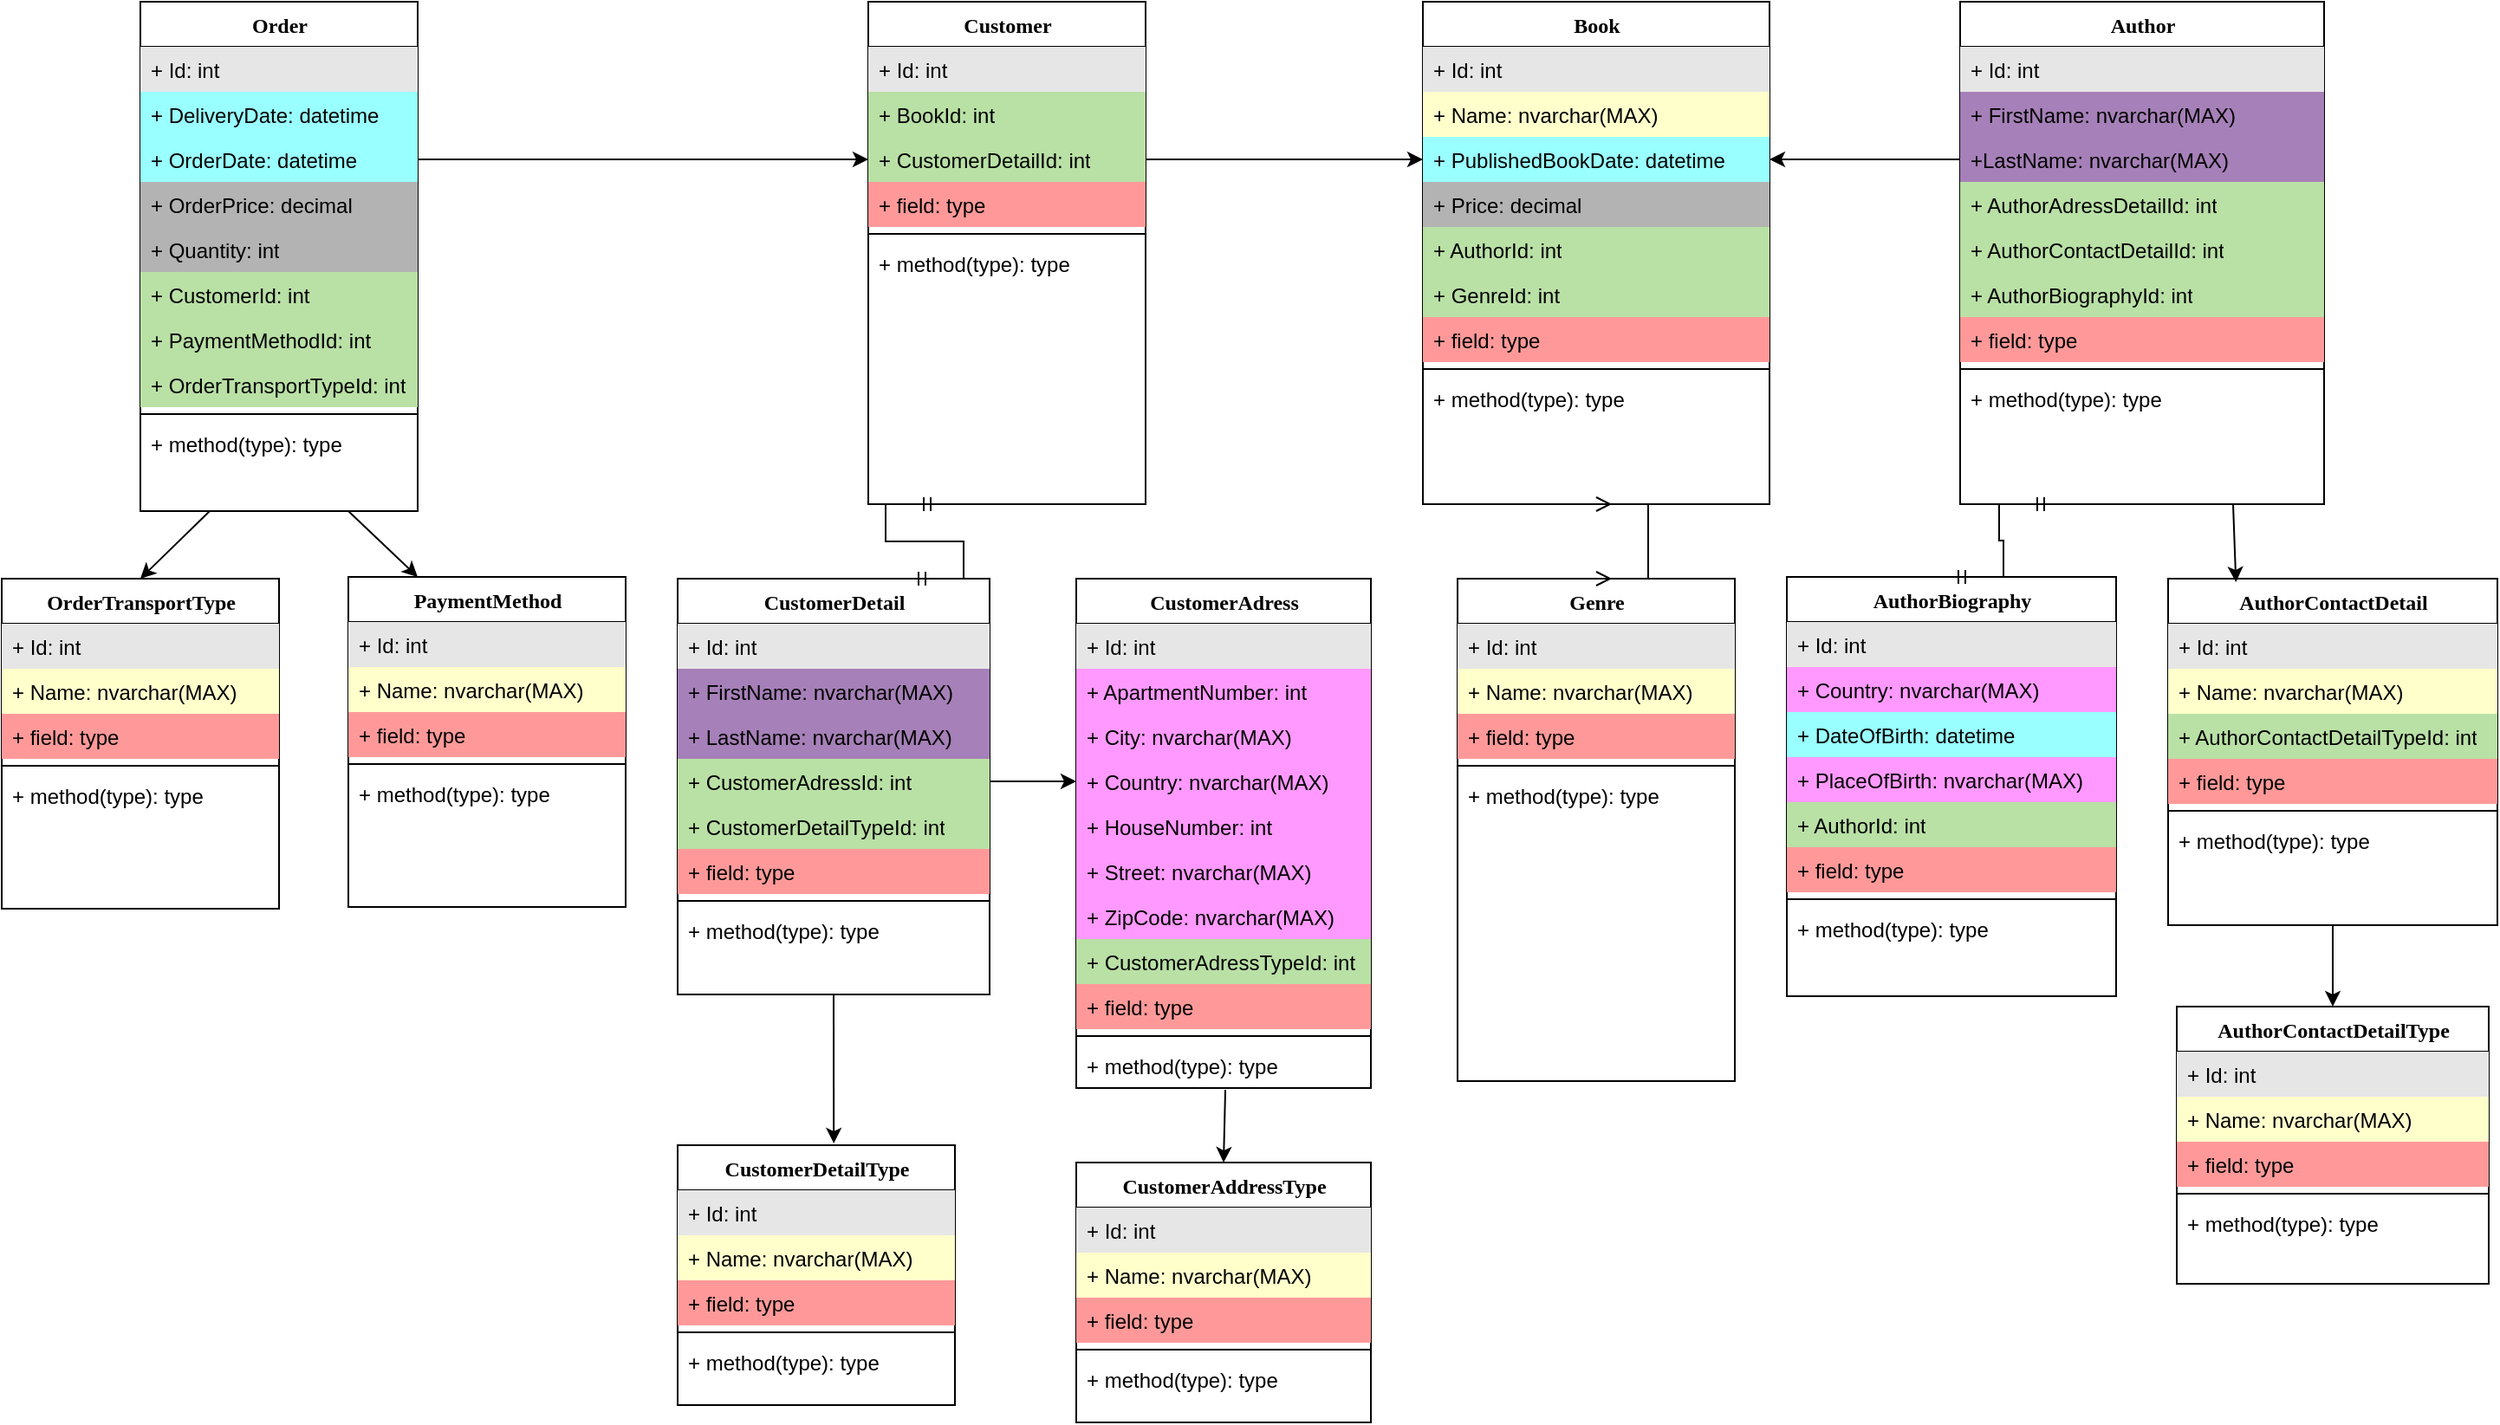 <mxfile version="20.2.3" type="device"><diagram name="Page-1" id="9f46799a-70d6-7492-0946-bef42562c5a5"><mxGraphModel dx="2512" dy="882" grid="1" gridSize="10" guides="1" tooltips="1" connect="1" arrows="1" fold="1" page="1" pageScale="1" pageWidth="850" pageHeight="1400" background="none" math="0" shadow="0"><root><mxCell id="0"/><mxCell id="1" parent="0"/><mxCell id="78961159f06e98e8-17" value="Book" style="swimlane;html=1;fontStyle=1;align=center;verticalAlign=top;childLayout=stackLayout;horizontal=1;startSize=26;horizontalStack=0;resizeParent=1;resizeLast=0;collapsible=1;marginBottom=0;swimlaneFillColor=#ffffff;rounded=0;shadow=0;comic=0;labelBackgroundColor=none;strokeWidth=1;fillColor=none;fontFamily=Verdana;fontSize=12" parent="1" vertex="1"><mxGeometry x="280" width="200" height="290" as="geometry"/></mxCell><mxCell id="bBKAfZx2lUL6kzj6zF8t-5" value="+ Id: int" style="text;html=1;strokeColor=none;fillColor=#E6E6E6;align=left;verticalAlign=top;spacingLeft=4;spacingRight=4;whiteSpace=wrap;overflow=hidden;rotatable=0;points=[[0,0.5],[1,0.5]];portConstraint=eastwest;" parent="78961159f06e98e8-17" vertex="1"><mxGeometry y="26" width="200" height="26" as="geometry"/></mxCell><mxCell id="bBKAfZx2lUL6kzj6zF8t-16" value="+ Name: nvarchar(MAX)" style="text;html=1;strokeColor=none;fillColor=#FFFFCC;align=left;verticalAlign=top;spacingLeft=4;spacingRight=4;whiteSpace=wrap;overflow=hidden;rotatable=0;points=[[0,0.5],[1,0.5]];portConstraint=eastwest;" parent="78961159f06e98e8-17" vertex="1"><mxGeometry y="52" width="200" height="26" as="geometry"/></mxCell><mxCell id="78961159f06e98e8-23" value="+ PublishedBookDate: datetime" style="text;html=1;strokeColor=none;fillColor=#99FFFF;align=left;verticalAlign=top;spacingLeft=4;spacingRight=4;whiteSpace=wrap;overflow=hidden;rotatable=0;points=[[0,0.5],[1,0.5]];portConstraint=eastwest;" parent="78961159f06e98e8-17" vertex="1"><mxGeometry y="78" width="200" height="26" as="geometry"/></mxCell><mxCell id="78961159f06e98e8-25" value="+ Price: decimal" style="text;html=1;strokeColor=none;fillColor=#B3B3B3;align=left;verticalAlign=top;spacingLeft=4;spacingRight=4;whiteSpace=wrap;overflow=hidden;rotatable=0;points=[[0,0.5],[1,0.5]];portConstraint=eastwest;" parent="78961159f06e98e8-17" vertex="1"><mxGeometry y="104" width="200" height="26" as="geometry"/></mxCell><mxCell id="78961159f06e98e8-26" value="+ AuthorId: int" style="text;html=1;strokeColor=none;fillColor=#B9E0A5;align=left;verticalAlign=top;spacingLeft=4;spacingRight=4;whiteSpace=wrap;overflow=hidden;rotatable=0;points=[[0,0.5],[1,0.5]];portConstraint=eastwest;" parent="78961159f06e98e8-17" vertex="1"><mxGeometry y="130" width="200" height="26" as="geometry"/></mxCell><mxCell id="bBKAfZx2lUL6kzj6zF8t-27" value="+ GenreId: int" style="text;html=1;strokeColor=none;fillColor=#B9E0A5;align=left;verticalAlign=top;spacingLeft=4;spacingRight=4;whiteSpace=wrap;overflow=hidden;rotatable=0;points=[[0,0.5],[1,0.5]];portConstraint=eastwest;" parent="78961159f06e98e8-17" vertex="1"><mxGeometry y="156" width="200" height="26" as="geometry"/></mxCell><mxCell id="78961159f06e98e8-24" value="+ field: type" style="text;html=1;strokeColor=none;fillColor=#FF9999;align=left;verticalAlign=top;spacingLeft=4;spacingRight=4;whiteSpace=wrap;overflow=hidden;rotatable=0;points=[[0,0.5],[1,0.5]];portConstraint=eastwest;" parent="78961159f06e98e8-17" vertex="1"><mxGeometry y="182" width="200" height="26" as="geometry"/></mxCell><mxCell id="78961159f06e98e8-19" value="" style="line;html=1;strokeWidth=1;fillColor=none;align=left;verticalAlign=middle;spacingTop=-1;spacingLeft=3;spacingRight=3;rotatable=0;labelPosition=right;points=[];portConstraint=eastwest;" parent="78961159f06e98e8-17" vertex="1"><mxGeometry y="208" width="200" height="8" as="geometry"/></mxCell><mxCell id="78961159f06e98e8-27" value="+ method(type): type" style="text;html=1;strokeColor=none;fillColor=none;align=left;verticalAlign=top;spacingLeft=4;spacingRight=4;whiteSpace=wrap;overflow=hidden;rotatable=0;points=[[0,0.5],[1,0.5]];portConstraint=eastwest;" parent="78961159f06e98e8-17" vertex="1"><mxGeometry y="216" width="200" height="26" as="geometry"/></mxCell><mxCell id="78961159f06e98e8-30" value="Customer" style="swimlane;html=1;fontStyle=1;align=center;verticalAlign=top;childLayout=stackLayout;horizontal=1;startSize=26;horizontalStack=0;resizeParent=1;resizeLast=0;collapsible=1;marginBottom=0;swimlaneFillColor=#ffffff;rounded=0;shadow=0;comic=0;labelBackgroundColor=none;strokeWidth=1;fillColor=none;fontFamily=Verdana;fontSize=12" parent="1" vertex="1"><mxGeometry x="-40" width="160" height="290" as="geometry"/></mxCell><mxCell id="78961159f06e98e8-31" value="+ Id: int" style="text;html=1;strokeColor=none;fillColor=#E6E6E6;align=left;verticalAlign=top;spacingLeft=4;spacingRight=4;whiteSpace=wrap;overflow=hidden;rotatable=0;points=[[0,0.5],[1,0.5]];portConstraint=eastwest;" parent="78961159f06e98e8-30" vertex="1"><mxGeometry y="26" width="160" height="26" as="geometry"/></mxCell><mxCell id="78961159f06e98e8-33" value="+ BookId: int" style="text;html=1;strokeColor=none;fillColor=#B9E0A5;align=left;verticalAlign=top;spacingLeft=4;spacingRight=4;whiteSpace=wrap;overflow=hidden;rotatable=0;points=[[0,0.5],[1,0.5]];portConstraint=eastwest;" parent="78961159f06e98e8-30" vertex="1"><mxGeometry y="52" width="160" height="26" as="geometry"/></mxCell><mxCell id="78961159f06e98e8-32" value="+ CustomerDetailId: int" style="text;html=1;strokeColor=none;fillColor=#B9E0A5;align=left;verticalAlign=top;spacingLeft=4;spacingRight=4;whiteSpace=wrap;overflow=hidden;rotatable=0;points=[[0,0.5],[1,0.5]];portConstraint=eastwest;" parent="78961159f06e98e8-30" vertex="1"><mxGeometry y="78" width="160" height="26" as="geometry"/></mxCell><mxCell id="78961159f06e98e8-37" value="+ field: type" style="text;html=1;strokeColor=none;fillColor=#FF9999;align=left;verticalAlign=top;spacingLeft=4;spacingRight=4;whiteSpace=wrap;overflow=hidden;rotatable=0;points=[[0,0.5],[1,0.5]];portConstraint=eastwest;" parent="78961159f06e98e8-30" vertex="1"><mxGeometry y="104" width="160" height="26" as="geometry"/></mxCell><mxCell id="78961159f06e98e8-38" value="" style="line;html=1;strokeWidth=1;fillColor=none;align=left;verticalAlign=middle;spacingTop=-1;spacingLeft=3;spacingRight=3;rotatable=0;labelPosition=right;points=[];portConstraint=eastwest;" parent="78961159f06e98e8-30" vertex="1"><mxGeometry y="130" width="160" height="8" as="geometry"/></mxCell><mxCell id="78961159f06e98e8-42" value="+ method(type): type" style="text;html=1;strokeColor=none;fillColor=none;align=left;verticalAlign=top;spacingLeft=4;spacingRight=4;whiteSpace=wrap;overflow=hidden;rotatable=0;points=[[0,0.5],[1,0.5]];portConstraint=eastwest;" parent="78961159f06e98e8-30" vertex="1"><mxGeometry y="138" width="160" height="26" as="geometry"/></mxCell><mxCell id="78961159f06e98e8-43" value="Author" style="swimlane;html=1;fontStyle=1;align=center;verticalAlign=top;childLayout=stackLayout;horizontal=1;startSize=26;horizontalStack=0;resizeParent=1;resizeLast=0;collapsible=1;marginBottom=0;swimlaneFillColor=#ffffff;rounded=0;shadow=0;comic=0;labelBackgroundColor=none;strokeWidth=1;fillColor=none;fontFamily=Verdana;fontSize=12" parent="1" vertex="1"><mxGeometry x="590" width="210" height="290" as="geometry"/></mxCell><mxCell id="bBKAfZx2lUL6kzj6zF8t-6" value="+ Id: int" style="text;html=1;strokeColor=none;fillColor=#E6E6E6;align=left;verticalAlign=top;spacingLeft=4;spacingRight=4;whiteSpace=wrap;overflow=hidden;rotatable=0;points=[[0,0.5],[1,0.5]];portConstraint=eastwest;" parent="78961159f06e98e8-43" vertex="1"><mxGeometry y="26" width="210" height="26" as="geometry"/></mxCell><mxCell id="bBKAfZx2lUL6kzj6zF8t-18" value="+ FirstName: nvarchar(MAX)" style="text;html=1;strokeColor=none;fillColor=#A680B8;align=left;verticalAlign=top;spacingLeft=4;spacingRight=4;whiteSpace=wrap;overflow=hidden;rotatable=0;points=[[0,0.5],[1,0.5]];portConstraint=eastwest;" parent="78961159f06e98e8-43" vertex="1"><mxGeometry y="52" width="210" height="26" as="geometry"/></mxCell><mxCell id="bBKAfZx2lUL6kzj6zF8t-23" value="+LastName: nvarchar(MAX)" style="text;html=1;strokeColor=none;fillColor=#A680B8;align=left;verticalAlign=top;spacingLeft=4;spacingRight=4;whiteSpace=wrap;overflow=hidden;rotatable=0;points=[[0,0.5],[1,0.5]];portConstraint=eastwest;" parent="78961159f06e98e8-43" vertex="1"><mxGeometry y="78" width="210" height="26" as="geometry"/></mxCell><mxCell id="78961159f06e98e8-44" value="+ AuthorAdressDetailId: int" style="text;html=1;strokeColor=none;fillColor=#B9E0A5;align=left;verticalAlign=top;spacingLeft=4;spacingRight=4;whiteSpace=wrap;overflow=hidden;rotatable=0;points=[[0,0.5],[1,0.5]];portConstraint=eastwest;" parent="78961159f06e98e8-43" vertex="1"><mxGeometry y="104" width="210" height="26" as="geometry"/></mxCell><mxCell id="bBKAfZx2lUL6kzj6zF8t-28" value="+ AuthorContactDetailId: int" style="text;html=1;strokeColor=none;fillColor=#B9E0A5;align=left;verticalAlign=top;spacingLeft=4;spacingRight=4;whiteSpace=wrap;overflow=hidden;rotatable=0;points=[[0,0.5],[1,0.5]];portConstraint=eastwest;" parent="78961159f06e98e8-43" vertex="1"><mxGeometry y="130" width="210" height="26" as="geometry"/></mxCell><mxCell id="Cv-vcjB8VNs42ujeLgGY-19" value="+ AuthorBiographyId: int" style="text;html=1;strokeColor=none;fillColor=#B9E0A5;align=left;verticalAlign=top;spacingLeft=4;spacingRight=4;whiteSpace=wrap;overflow=hidden;rotatable=0;points=[[0,0.5],[1,0.5]];portConstraint=eastwest;" vertex="1" parent="78961159f06e98e8-43"><mxGeometry y="156" width="210" height="26" as="geometry"/></mxCell><mxCell id="78961159f06e98e8-50" value="+ field: type" style="text;html=1;strokeColor=none;fillColor=#FF9999;align=left;verticalAlign=top;spacingLeft=4;spacingRight=4;whiteSpace=wrap;overflow=hidden;rotatable=0;points=[[0,0.5],[1,0.5]];portConstraint=eastwest;" parent="78961159f06e98e8-43" vertex="1"><mxGeometry y="182" width="210" height="26" as="geometry"/></mxCell><mxCell id="78961159f06e98e8-51" value="" style="line;html=1;strokeWidth=1;fillColor=none;align=left;verticalAlign=middle;spacingTop=-1;spacingLeft=3;spacingRight=3;rotatable=0;labelPosition=right;points=[];portConstraint=eastwest;" parent="78961159f06e98e8-43" vertex="1"><mxGeometry y="208" width="210" height="8" as="geometry"/></mxCell><mxCell id="78961159f06e98e8-53" value="+ method(type): type" style="text;html=1;strokeColor=none;fillColor=none;align=left;verticalAlign=top;spacingLeft=4;spacingRight=4;whiteSpace=wrap;overflow=hidden;rotatable=0;points=[[0,0.5],[1,0.5]];portConstraint=eastwest;" parent="78961159f06e98e8-43" vertex="1"><mxGeometry y="216" width="210" height="26" as="geometry"/></mxCell><mxCell id="78961159f06e98e8-56" value="AuthorContactDetail" style="swimlane;html=1;fontStyle=1;align=center;verticalAlign=top;childLayout=stackLayout;horizontal=1;startSize=26;horizontalStack=0;resizeParent=1;resizeLast=0;collapsible=1;marginBottom=0;swimlaneFillColor=#ffffff;rounded=0;shadow=0;comic=0;labelBackgroundColor=none;strokeWidth=1;fillColor=none;fontFamily=Verdana;fontSize=12" parent="1" vertex="1"><mxGeometry x="710" y="333" width="190" height="200" as="geometry"/></mxCell><mxCell id="bBKAfZx2lUL6kzj6zF8t-7" value="+ Id: int" style="text;html=1;strokeColor=none;fillColor=#E6E6E6;align=left;verticalAlign=top;spacingLeft=4;spacingRight=4;whiteSpace=wrap;overflow=hidden;rotatable=0;points=[[0,0.5],[1,0.5]];portConstraint=eastwest;" parent="78961159f06e98e8-56" vertex="1"><mxGeometry y="26" width="190" height="26" as="geometry"/></mxCell><mxCell id="bBKAfZx2lUL6kzj6zF8t-19" value="+ Name: nvarchar(MAX)" style="text;html=1;strokeColor=none;fillColor=#FFFFCC;align=left;verticalAlign=top;spacingLeft=4;spacingRight=4;whiteSpace=wrap;overflow=hidden;rotatable=0;points=[[0,0.5],[1,0.5]];portConstraint=eastwest;" parent="78961159f06e98e8-56" vertex="1"><mxGeometry y="52" width="190" height="26" as="geometry"/></mxCell><mxCell id="bBKAfZx2lUL6kzj6zF8t-43" value="+ AuthorContactDetailTypeId: int" style="text;html=1;strokeColor=none;fillColor=#B9E0A5;align=left;verticalAlign=top;spacingLeft=4;spacingRight=4;whiteSpace=wrap;overflow=hidden;rotatable=0;points=[[0,0.5],[1,0.5]];portConstraint=eastwest;" parent="78961159f06e98e8-56" vertex="1"><mxGeometry y="78" width="190" height="26" as="geometry"/></mxCell><mxCell id="78961159f06e98e8-63" value="+ field: type" style="text;html=1;strokeColor=none;fillColor=#FF9999;align=left;verticalAlign=top;spacingLeft=4;spacingRight=4;whiteSpace=wrap;overflow=hidden;rotatable=0;points=[[0,0.5],[1,0.5]];portConstraint=eastwest;" parent="78961159f06e98e8-56" vertex="1"><mxGeometry y="104" width="190" height="26" as="geometry"/></mxCell><mxCell id="78961159f06e98e8-64" value="" style="line;html=1;strokeWidth=1;fillColor=none;align=left;verticalAlign=middle;spacingTop=-1;spacingLeft=3;spacingRight=3;rotatable=0;labelPosition=right;points=[];portConstraint=eastwest;" parent="78961159f06e98e8-56" vertex="1"><mxGeometry y="130" width="190" height="8" as="geometry"/></mxCell><mxCell id="78961159f06e98e8-68" value="+ method(type): type" style="text;html=1;strokeColor=none;fillColor=none;align=left;verticalAlign=top;spacingLeft=4;spacingRight=4;whiteSpace=wrap;overflow=hidden;rotatable=0;points=[[0,0.5],[1,0.5]];portConstraint=eastwest;" parent="78961159f06e98e8-56" vertex="1"><mxGeometry y="138" width="190" height="26" as="geometry"/></mxCell><mxCell id="78961159f06e98e8-69" value="Order" style="swimlane;html=1;fontStyle=1;align=center;verticalAlign=top;childLayout=stackLayout;horizontal=1;startSize=26;horizontalStack=0;resizeParent=1;resizeLast=0;collapsible=1;marginBottom=0;swimlaneFillColor=#ffffff;rounded=0;shadow=0;comic=0;labelBackgroundColor=none;strokeWidth=1;fillColor=none;fontFamily=Verdana;fontSize=12" parent="1" vertex="1"><mxGeometry x="-460" width="160" height="294" as="geometry"/></mxCell><mxCell id="bBKAfZx2lUL6kzj6zF8t-8" value="+ Id: int" style="text;html=1;strokeColor=none;fillColor=#E6E6E6;align=left;verticalAlign=top;spacingLeft=4;spacingRight=4;whiteSpace=wrap;overflow=hidden;rotatable=0;points=[[0,0.5],[1,0.5]];portConstraint=eastwest;" parent="78961159f06e98e8-69" vertex="1"><mxGeometry y="26" width="160" height="26" as="geometry"/></mxCell><mxCell id="78961159f06e98e8-70" value="+ DeliveryDate: datetime" style="text;html=1;strokeColor=none;fillColor=#99FFFF;align=left;verticalAlign=top;spacingLeft=4;spacingRight=4;whiteSpace=wrap;overflow=hidden;rotatable=0;points=[[0,0.5],[1,0.5]];portConstraint=eastwest;" parent="78961159f06e98e8-69" vertex="1"><mxGeometry y="52" width="160" height="26" as="geometry"/></mxCell><mxCell id="bBKAfZx2lUL6kzj6zF8t-33" value="+ OrderDate: datetime" style="text;html=1;strokeColor=none;fillColor=#99FFFF;align=left;verticalAlign=top;spacingLeft=4;spacingRight=4;whiteSpace=wrap;overflow=hidden;rotatable=0;points=[[0,0.5],[1,0.5]];portConstraint=eastwest;" parent="78961159f06e98e8-69" vertex="1"><mxGeometry y="78" width="160" height="26" as="geometry"/></mxCell><mxCell id="78961159f06e98e8-71" value="+ OrderPrice: decimal" style="text;html=1;strokeColor=none;fillColor=#B3B3B3;align=left;verticalAlign=top;spacingLeft=4;spacingRight=4;whiteSpace=wrap;overflow=hidden;rotatable=0;points=[[0,0.5],[1,0.5]];portConstraint=eastwest;" parent="78961159f06e98e8-69" vertex="1"><mxGeometry y="104" width="160" height="26" as="geometry"/></mxCell><mxCell id="78961159f06e98e8-72" value="+ Quantity: int" style="text;html=1;strokeColor=none;fillColor=#B3B3B3;align=left;verticalAlign=top;spacingLeft=4;spacingRight=4;whiteSpace=wrap;overflow=hidden;rotatable=0;points=[[0,0.5],[1,0.5]];portConstraint=eastwest;" parent="78961159f06e98e8-69" vertex="1"><mxGeometry y="130" width="160" height="26" as="geometry"/></mxCell><mxCell id="78961159f06e98e8-75" value="+ CustomerId: int" style="text;html=1;strokeColor=none;fillColor=#B9E0A5;align=left;verticalAlign=top;spacingLeft=4;spacingRight=4;whiteSpace=wrap;overflow=hidden;rotatable=0;points=[[0,0.5],[1,0.5]];portConstraint=eastwest;" parent="78961159f06e98e8-69" vertex="1"><mxGeometry y="156" width="160" height="26" as="geometry"/></mxCell><mxCell id="78961159f06e98e8-76" value="+ PaymentMethodId: int" style="text;html=1;strokeColor=none;fillColor=#B9E0A5;align=left;verticalAlign=top;spacingLeft=4;spacingRight=4;whiteSpace=wrap;overflow=hidden;rotatable=0;points=[[0,0.5],[1,0.5]];portConstraint=eastwest;" parent="78961159f06e98e8-69" vertex="1"><mxGeometry y="182" width="160" height="26" as="geometry"/></mxCell><mxCell id="bBKAfZx2lUL6kzj6zF8t-34" value="+ OrderTransportTypeId: int" style="text;html=1;strokeColor=none;fillColor=#B9E0A5;align=left;verticalAlign=top;spacingLeft=4;spacingRight=4;whiteSpace=wrap;overflow=hidden;rotatable=0;points=[[0,0.5],[1,0.5]];portConstraint=eastwest;" parent="78961159f06e98e8-69" vertex="1"><mxGeometry y="208" width="160" height="26" as="geometry"/></mxCell><mxCell id="78961159f06e98e8-77" value="" style="line;html=1;strokeWidth=1;fillColor=none;align=left;verticalAlign=middle;spacingTop=-1;spacingLeft=3;spacingRight=3;rotatable=0;labelPosition=right;points=[];portConstraint=eastwest;" parent="78961159f06e98e8-69" vertex="1"><mxGeometry y="234" width="160" height="8" as="geometry"/></mxCell><mxCell id="78961159f06e98e8-81" value="+ method(type): type" style="text;html=1;strokeColor=none;fillColor=none;align=left;verticalAlign=top;spacingLeft=4;spacingRight=4;whiteSpace=wrap;overflow=hidden;rotatable=0;points=[[0,0.5],[1,0.5]];portConstraint=eastwest;" parent="78961159f06e98e8-69" vertex="1"><mxGeometry y="242" width="160" height="26" as="geometry"/></mxCell><mxCell id="78961159f06e98e8-108" value="AuthorContactDetailType" style="swimlane;html=1;fontStyle=1;align=center;verticalAlign=top;childLayout=stackLayout;horizontal=1;startSize=26;horizontalStack=0;resizeParent=1;resizeLast=0;collapsible=1;marginBottom=0;swimlaneFillColor=#ffffff;rounded=0;shadow=0;comic=0;labelBackgroundColor=none;strokeWidth=1;fillColor=none;fontFamily=Verdana;fontSize=12" parent="1" vertex="1"><mxGeometry x="715" y="580" width="180" height="160" as="geometry"/></mxCell><mxCell id="bBKAfZx2lUL6kzj6zF8t-11" value="+ Id: int" style="text;html=1;strokeColor=none;fillColor=#E6E6E6;align=left;verticalAlign=top;spacingLeft=4;spacingRight=4;whiteSpace=wrap;overflow=hidden;rotatable=0;points=[[0,0.5],[1,0.5]];portConstraint=eastwest;" parent="78961159f06e98e8-108" vertex="1"><mxGeometry y="26" width="180" height="26" as="geometry"/></mxCell><mxCell id="bBKAfZx2lUL6kzj6zF8t-20" value="+ Name: nvarchar(MAX)" style="text;html=1;strokeColor=none;fillColor=#FFFFCC;align=left;verticalAlign=top;spacingLeft=4;spacingRight=4;whiteSpace=wrap;overflow=hidden;rotatable=0;points=[[0,0.5],[1,0.5]];portConstraint=eastwest;" parent="78961159f06e98e8-108" vertex="1"><mxGeometry y="52" width="180" height="26" as="geometry"/></mxCell><mxCell id="78961159f06e98e8-110" value="+ field: type" style="text;html=1;strokeColor=none;fillColor=#FF9999;align=left;verticalAlign=top;spacingLeft=4;spacingRight=4;whiteSpace=wrap;overflow=hidden;rotatable=0;points=[[0,0.5],[1,0.5]];portConstraint=eastwest;" parent="78961159f06e98e8-108" vertex="1"><mxGeometry y="78" width="180" height="26" as="geometry"/></mxCell><mxCell id="78961159f06e98e8-116" value="" style="line;html=1;strokeWidth=1;fillColor=none;align=left;verticalAlign=middle;spacingTop=-1;spacingLeft=3;spacingRight=3;rotatable=0;labelPosition=right;points=[];portConstraint=eastwest;" parent="78961159f06e98e8-108" vertex="1"><mxGeometry y="104" width="180" height="8" as="geometry"/></mxCell><mxCell id="78961159f06e98e8-120" value="+ method(type): type" style="text;html=1;strokeColor=none;fillColor=none;align=left;verticalAlign=top;spacingLeft=4;spacingRight=4;whiteSpace=wrap;overflow=hidden;rotatable=0;points=[[0,0.5],[1,0.5]];portConstraint=eastwest;" parent="78961159f06e98e8-108" vertex="1"><mxGeometry y="112" width="180" height="26" as="geometry"/></mxCell><mxCell id="usamDfn8afxX7QhNEIkh-2" value="CustomerDetail" style="swimlane;html=1;fontStyle=1;align=center;verticalAlign=top;childLayout=stackLayout;horizontal=1;startSize=26;horizontalStack=0;resizeParent=1;resizeLast=0;collapsible=1;marginBottom=0;swimlaneFillColor=#ffffff;rounded=0;shadow=0;comic=0;labelBackgroundColor=none;strokeWidth=1;fillColor=none;fontFamily=Verdana;fontSize=12" parent="1" vertex="1"><mxGeometry x="-150" y="333" width="180" height="240" as="geometry"/></mxCell><mxCell id="bBKAfZx2lUL6kzj6zF8t-2" value="+ Id: int" style="text;html=1;strokeColor=none;fillColor=#E6E6E6;align=left;verticalAlign=top;spacingLeft=4;spacingRight=4;whiteSpace=wrap;overflow=hidden;rotatable=0;points=[[0,0.5],[1,0.5]];portConstraint=eastwest;" parent="usamDfn8afxX7QhNEIkh-2" vertex="1"><mxGeometry y="26" width="180" height="26" as="geometry"/></mxCell><mxCell id="usamDfn8afxX7QhNEIkh-3" value="+ FirstName: nvarchar(MAX)" style="text;html=1;strokeColor=none;fillColor=#A680B8;align=left;verticalAlign=top;spacingLeft=4;spacingRight=4;whiteSpace=wrap;overflow=hidden;rotatable=0;points=[[0,0.5],[1,0.5]];portConstraint=eastwest;" parent="usamDfn8afxX7QhNEIkh-2" vertex="1"><mxGeometry y="52" width="180" height="26" as="geometry"/></mxCell><mxCell id="usamDfn8afxX7QhNEIkh-4" value="+ LastName: nvarchar(MAX)" style="text;html=1;strokeColor=none;fillColor=#A680B8;align=left;verticalAlign=top;spacingLeft=4;spacingRight=4;whiteSpace=wrap;overflow=hidden;rotatable=0;points=[[0,0.5],[1,0.5]];portConstraint=eastwest;" parent="usamDfn8afxX7QhNEIkh-2" vertex="1"><mxGeometry y="78" width="180" height="26" as="geometry"/></mxCell><mxCell id="usamDfn8afxX7QhNEIkh-5" value="+ CustomerAdressId: int" style="text;html=1;strokeColor=none;fillColor=#B9E0A5;align=left;verticalAlign=top;spacingLeft=4;spacingRight=4;whiteSpace=wrap;overflow=hidden;rotatable=0;points=[[0,0.5],[1,0.5]];portConstraint=eastwest;" parent="usamDfn8afxX7QhNEIkh-2" vertex="1"><mxGeometry y="104" width="180" height="26" as="geometry"/></mxCell><mxCell id="usamDfn8afxX7QhNEIkh-6" value="+ CustomerDetailTypeId: int" style="text;html=1;strokeColor=none;fillColor=#B9E0A5;align=left;verticalAlign=top;spacingLeft=4;spacingRight=4;whiteSpace=wrap;overflow=hidden;rotatable=0;points=[[0,0.5],[1,0.5]];portConstraint=eastwest;" parent="usamDfn8afxX7QhNEIkh-2" vertex="1"><mxGeometry y="130" width="180" height="26" as="geometry"/></mxCell><mxCell id="usamDfn8afxX7QhNEIkh-8" value="+ field: type" style="text;html=1;strokeColor=none;fillColor=#FF9999;align=left;verticalAlign=top;spacingLeft=4;spacingRight=4;whiteSpace=wrap;overflow=hidden;rotatable=0;points=[[0,0.5],[1,0.5]];portConstraint=eastwest;" parent="usamDfn8afxX7QhNEIkh-2" vertex="1"><mxGeometry y="156" width="180" height="26" as="geometry"/></mxCell><mxCell id="usamDfn8afxX7QhNEIkh-9" value="" style="line;html=1;strokeWidth=1;fillColor=none;align=left;verticalAlign=middle;spacingTop=-1;spacingLeft=3;spacingRight=3;rotatable=0;labelPosition=right;points=[];portConstraint=eastwest;" parent="usamDfn8afxX7QhNEIkh-2" vertex="1"><mxGeometry y="182" width="180" height="8" as="geometry"/></mxCell><mxCell id="usamDfn8afxX7QhNEIkh-12" value="+ method(type): type" style="text;html=1;strokeColor=none;fillColor=none;align=left;verticalAlign=top;spacingLeft=4;spacingRight=4;whiteSpace=wrap;overflow=hidden;rotatable=0;points=[[0,0.5],[1,0.5]];portConstraint=eastwest;" parent="usamDfn8afxX7QhNEIkh-2" vertex="1"><mxGeometry y="190" width="180" height="26" as="geometry"/></mxCell><mxCell id="usamDfn8afxX7QhNEIkh-13" value="CustomerDetailType" style="swimlane;html=1;fontStyle=1;align=center;verticalAlign=top;childLayout=stackLayout;horizontal=1;startSize=26;horizontalStack=0;resizeParent=1;resizeLast=0;collapsible=1;marginBottom=0;swimlaneFillColor=#ffffff;rounded=0;shadow=0;comic=0;labelBackgroundColor=none;strokeWidth=1;fillColor=none;fontFamily=Verdana;fontSize=12" parent="1" vertex="1"><mxGeometry x="-150" y="660" width="160" height="150" as="geometry"/></mxCell><mxCell id="bBKAfZx2lUL6kzj6zF8t-9" value="+ Id: int" style="text;html=1;strokeColor=none;fillColor=#E6E6E6;align=left;verticalAlign=top;spacingLeft=4;spacingRight=4;whiteSpace=wrap;overflow=hidden;rotatable=0;points=[[0,0.5],[1,0.5]];portConstraint=eastwest;" parent="usamDfn8afxX7QhNEIkh-13" vertex="1"><mxGeometry y="26" width="160" height="26" as="geometry"/></mxCell><mxCell id="bBKAfZx2lUL6kzj6zF8t-14" value="+ Name: nvarchar(MAX)" style="text;html=1;strokeColor=none;fillColor=#FFFFCC;align=left;verticalAlign=top;spacingLeft=4;spacingRight=4;whiteSpace=wrap;overflow=hidden;rotatable=0;points=[[0,0.5],[1,0.5]];portConstraint=eastwest;" parent="usamDfn8afxX7QhNEIkh-13" vertex="1"><mxGeometry y="52" width="160" height="26" as="geometry"/></mxCell><mxCell id="usamDfn8afxX7QhNEIkh-19" value="+ field: type" style="text;html=1;strokeColor=none;fillColor=#FF9999;align=left;verticalAlign=top;spacingLeft=4;spacingRight=4;whiteSpace=wrap;overflow=hidden;rotatable=0;points=[[0,0.5],[1,0.5]];portConstraint=eastwest;" parent="usamDfn8afxX7QhNEIkh-13" vertex="1"><mxGeometry y="78" width="160" height="26" as="geometry"/></mxCell><mxCell id="usamDfn8afxX7QhNEIkh-20" value="" style="line;html=1;strokeWidth=1;fillColor=none;align=left;verticalAlign=middle;spacingTop=-1;spacingLeft=3;spacingRight=3;rotatable=0;labelPosition=right;points=[];portConstraint=eastwest;" parent="usamDfn8afxX7QhNEIkh-13" vertex="1"><mxGeometry y="104" width="160" height="8" as="geometry"/></mxCell><mxCell id="usamDfn8afxX7QhNEIkh-23" value="+ method(type): type" style="text;html=1;strokeColor=none;fillColor=none;align=left;verticalAlign=top;spacingLeft=4;spacingRight=4;whiteSpace=wrap;overflow=hidden;rotatable=0;points=[[0,0.5],[1,0.5]];portConstraint=eastwest;" parent="usamDfn8afxX7QhNEIkh-13" vertex="1"><mxGeometry y="112" width="160" height="26" as="geometry"/></mxCell><mxCell id="usamDfn8afxX7QhNEIkh-24" value="CustomerAdress" style="swimlane;html=1;fontStyle=1;align=center;verticalAlign=top;childLayout=stackLayout;horizontal=1;startSize=26;horizontalStack=0;resizeParent=1;resizeLast=0;collapsible=1;marginBottom=0;swimlaneFillColor=#ffffff;rounded=0;shadow=0;comic=0;labelBackgroundColor=none;strokeWidth=1;fillColor=none;fontFamily=Verdana;fontSize=12" parent="1" vertex="1"><mxGeometry x="80" y="333" width="170" height="294" as="geometry"/></mxCell><mxCell id="bBKAfZx2lUL6kzj6zF8t-3" value="+ Id: int" style="text;html=1;strokeColor=none;fillColor=#E6E6E6;align=left;verticalAlign=top;spacingLeft=4;spacingRight=4;whiteSpace=wrap;overflow=hidden;rotatable=0;points=[[0,0.5],[1,0.5]];portConstraint=eastwest;" parent="usamDfn8afxX7QhNEIkh-24" vertex="1"><mxGeometry y="26" width="170" height="26" as="geometry"/></mxCell><mxCell id="bBKAfZx2lUL6kzj6zF8t-26" value="+ ApartmentNumber: int" style="text;html=1;strokeColor=none;fillColor=#FF99FF;align=left;verticalAlign=top;spacingLeft=4;spacingRight=4;whiteSpace=wrap;overflow=hidden;rotatable=0;points=[[0,0.5],[1,0.5]];portConstraint=eastwest;" parent="usamDfn8afxX7QhNEIkh-24" vertex="1"><mxGeometry y="52" width="170" height="26" as="geometry"/></mxCell><mxCell id="usamDfn8afxX7QhNEIkh-26" value="+ City: nvarchar(MAX)" style="text;html=1;strokeColor=none;fillColor=#FF99FF;align=left;verticalAlign=top;spacingLeft=4;spacingRight=4;whiteSpace=wrap;overflow=hidden;rotatable=0;points=[[0,0.5],[1,0.5]];portConstraint=eastwest;" parent="usamDfn8afxX7QhNEIkh-24" vertex="1"><mxGeometry y="78" width="170" height="26" as="geometry"/></mxCell><mxCell id="usamDfn8afxX7QhNEIkh-25" value="+ Country: nvarchar(MAX)" style="text;html=1;strokeColor=none;fillColor=#FF99FF;align=left;verticalAlign=top;spacingLeft=4;spacingRight=4;whiteSpace=wrap;overflow=hidden;rotatable=0;points=[[0,0.5],[1,0.5]];portConstraint=eastwest;" parent="usamDfn8afxX7QhNEIkh-24" vertex="1"><mxGeometry y="104" width="170" height="26" as="geometry"/></mxCell><mxCell id="bBKAfZx2lUL6kzj6zF8t-25" value="+ HouseNumber: int" style="text;html=1;strokeColor=none;fillColor=#FF99FF;align=left;verticalAlign=top;spacingLeft=4;spacingRight=4;whiteSpace=wrap;overflow=hidden;rotatable=0;points=[[0,0.5],[1,0.5]];portConstraint=eastwest;" parent="usamDfn8afxX7QhNEIkh-24" vertex="1"><mxGeometry y="130" width="170" height="26" as="geometry"/></mxCell><mxCell id="bBKAfZx2lUL6kzj6zF8t-24" value="+ Street: nvarchar(MAX)" style="text;html=1;strokeColor=none;fillColor=#FF99FF;align=left;verticalAlign=top;spacingLeft=4;spacingRight=4;whiteSpace=wrap;overflow=hidden;rotatable=0;points=[[0,0.5],[1,0.5]];portConstraint=eastwest;" parent="usamDfn8afxX7QhNEIkh-24" vertex="1"><mxGeometry y="156" width="170" height="26" as="geometry"/></mxCell><mxCell id="usamDfn8afxX7QhNEIkh-27" value="+ ZipCode: nvarchar(MAX)" style="text;html=1;strokeColor=none;fillColor=#FF99FF;align=left;verticalAlign=top;spacingLeft=4;spacingRight=4;whiteSpace=wrap;overflow=hidden;rotatable=0;points=[[0,0.5],[1,0.5]];portConstraint=eastwest;" parent="usamDfn8afxX7QhNEIkh-24" vertex="1"><mxGeometry y="182" width="170" height="26" as="geometry"/></mxCell><mxCell id="usamDfn8afxX7QhNEIkh-28" value="+ CustomerAdressTypeId: int" style="text;html=1;strokeColor=none;fillColor=#B9E0A5;align=left;verticalAlign=top;spacingLeft=4;spacingRight=4;whiteSpace=wrap;overflow=hidden;rotatable=0;points=[[0,0.5],[1,0.5]];portConstraint=eastwest;" parent="usamDfn8afxX7QhNEIkh-24" vertex="1"><mxGeometry y="208" width="170" height="26" as="geometry"/></mxCell><mxCell id="usamDfn8afxX7QhNEIkh-30" value="+ field: type" style="text;html=1;strokeColor=none;fillColor=#FF9999;align=left;verticalAlign=top;spacingLeft=4;spacingRight=4;whiteSpace=wrap;overflow=hidden;rotatable=0;points=[[0,0.5],[1,0.5]];portConstraint=eastwest;" parent="usamDfn8afxX7QhNEIkh-24" vertex="1"><mxGeometry y="234" width="170" height="26" as="geometry"/></mxCell><mxCell id="usamDfn8afxX7QhNEIkh-31" value="" style="line;html=1;strokeWidth=1;fillColor=none;align=left;verticalAlign=middle;spacingTop=-1;spacingLeft=3;spacingRight=3;rotatable=0;labelPosition=right;points=[];portConstraint=eastwest;" parent="usamDfn8afxX7QhNEIkh-24" vertex="1"><mxGeometry y="260" width="170" height="8" as="geometry"/></mxCell><mxCell id="usamDfn8afxX7QhNEIkh-34" value="+ method(type): type" style="text;html=1;strokeColor=none;fillColor=none;align=left;verticalAlign=top;spacingLeft=4;spacingRight=4;whiteSpace=wrap;overflow=hidden;rotatable=0;points=[[0,0.5],[1,0.5]];portConstraint=eastwest;" parent="usamDfn8afxX7QhNEIkh-24" vertex="1"><mxGeometry y="268" width="170" height="26" as="geometry"/></mxCell><mxCell id="usamDfn8afxX7QhNEIkh-35" value="CustomerAddressType" style="swimlane;html=1;fontStyle=1;align=center;verticalAlign=top;childLayout=stackLayout;horizontal=1;startSize=26;horizontalStack=0;resizeParent=1;resizeLast=0;collapsible=1;marginBottom=0;swimlaneFillColor=#ffffff;rounded=0;shadow=0;comic=0;labelBackgroundColor=none;strokeWidth=1;fillColor=none;fontFamily=Verdana;fontSize=12" parent="1" vertex="1"><mxGeometry x="80" y="670" width="170" height="150" as="geometry"/></mxCell><mxCell id="bBKAfZx2lUL6kzj6zF8t-10" value="+ Id: int" style="text;html=1;strokeColor=none;fillColor=#E6E6E6;align=left;verticalAlign=top;spacingLeft=4;spacingRight=4;whiteSpace=wrap;overflow=hidden;rotatable=0;points=[[0,0.5],[1,0.5]];portConstraint=eastwest;" parent="usamDfn8afxX7QhNEIkh-35" vertex="1"><mxGeometry y="26" width="170" height="26" as="geometry"/></mxCell><mxCell id="bBKAfZx2lUL6kzj6zF8t-15" value="+ Name: nvarchar(MAX)" style="text;html=1;strokeColor=none;fillColor=#FFFFCC;align=left;verticalAlign=top;spacingLeft=4;spacingRight=4;whiteSpace=wrap;overflow=hidden;rotatable=0;points=[[0,0.5],[1,0.5]];portConstraint=eastwest;" parent="usamDfn8afxX7QhNEIkh-35" vertex="1"><mxGeometry y="52" width="170" height="26" as="geometry"/></mxCell><mxCell id="usamDfn8afxX7QhNEIkh-41" value="+ field: type" style="text;html=1;strokeColor=none;fillColor=#FF9999;align=left;verticalAlign=top;spacingLeft=4;spacingRight=4;whiteSpace=wrap;overflow=hidden;rotatable=0;points=[[0,0.5],[1,0.5]];portConstraint=eastwest;" parent="usamDfn8afxX7QhNEIkh-35" vertex="1"><mxGeometry y="78" width="170" height="26" as="geometry"/></mxCell><mxCell id="usamDfn8afxX7QhNEIkh-42" value="" style="line;html=1;strokeWidth=1;fillColor=none;align=left;verticalAlign=middle;spacingTop=-1;spacingLeft=3;spacingRight=3;rotatable=0;labelPosition=right;points=[];portConstraint=eastwest;" parent="usamDfn8afxX7QhNEIkh-35" vertex="1"><mxGeometry y="104" width="170" height="8" as="geometry"/></mxCell><mxCell id="usamDfn8afxX7QhNEIkh-45" value="+ method(type): type" style="text;html=1;strokeColor=none;fillColor=none;align=left;verticalAlign=top;spacingLeft=4;spacingRight=4;whiteSpace=wrap;overflow=hidden;rotatable=0;points=[[0,0.5],[1,0.5]];portConstraint=eastwest;" parent="usamDfn8afxX7QhNEIkh-35" vertex="1"><mxGeometry y="112" width="170" height="26" as="geometry"/></mxCell><mxCell id="usamDfn8afxX7QhNEIkh-46" value="Genre" style="swimlane;html=1;fontStyle=1;align=center;verticalAlign=top;childLayout=stackLayout;horizontal=1;startSize=26;horizontalStack=0;resizeParent=1;resizeLast=0;collapsible=1;marginBottom=0;swimlaneFillColor=#ffffff;rounded=0;shadow=0;comic=0;labelBackgroundColor=none;strokeWidth=1;fillColor=none;fontFamily=Verdana;fontSize=12" parent="1" vertex="1"><mxGeometry x="300" y="333" width="160" height="290" as="geometry"/></mxCell><mxCell id="bBKAfZx2lUL6kzj6zF8t-4" value="+ Id: int" style="text;html=1;strokeColor=none;fillColor=#E6E6E6;align=left;verticalAlign=top;spacingLeft=4;spacingRight=4;whiteSpace=wrap;overflow=hidden;rotatable=0;points=[[0,0.5],[1,0.5]];portConstraint=eastwest;" parent="usamDfn8afxX7QhNEIkh-46" vertex="1"><mxGeometry y="26" width="160" height="26" as="geometry"/></mxCell><mxCell id="bBKAfZx2lUL6kzj6zF8t-17" value="+ Name: nvarchar(MAX)" style="text;html=1;strokeColor=none;fillColor=#FFFFCC;align=left;verticalAlign=top;spacingLeft=4;spacingRight=4;whiteSpace=wrap;overflow=hidden;rotatable=0;points=[[0,0.5],[1,0.5]];portConstraint=eastwest;" parent="usamDfn8afxX7QhNEIkh-46" vertex="1"><mxGeometry y="52" width="160" height="26" as="geometry"/></mxCell><mxCell id="usamDfn8afxX7QhNEIkh-51" value="+ field: type" style="text;html=1;strokeColor=none;fillColor=#FF9999;align=left;verticalAlign=top;spacingLeft=4;spacingRight=4;whiteSpace=wrap;overflow=hidden;rotatable=0;points=[[0,0.5],[1,0.5]];portConstraint=eastwest;" parent="usamDfn8afxX7QhNEIkh-46" vertex="1"><mxGeometry y="78" width="160" height="26" as="geometry"/></mxCell><mxCell id="usamDfn8afxX7QhNEIkh-52" value="" style="line;html=1;strokeWidth=1;fillColor=none;align=left;verticalAlign=middle;spacingTop=-1;spacingLeft=3;spacingRight=3;rotatable=0;labelPosition=right;points=[];portConstraint=eastwest;" parent="usamDfn8afxX7QhNEIkh-46" vertex="1"><mxGeometry y="104" width="160" height="8" as="geometry"/></mxCell><mxCell id="usamDfn8afxX7QhNEIkh-54" value="+ method(type): type" style="text;html=1;strokeColor=none;fillColor=none;align=left;verticalAlign=top;spacingLeft=4;spacingRight=4;whiteSpace=wrap;overflow=hidden;rotatable=0;points=[[0,0.5],[1,0.5]];portConstraint=eastwest;" parent="usamDfn8afxX7QhNEIkh-46" vertex="1"><mxGeometry y="112" width="160" height="26" as="geometry"/></mxCell><mxCell id="usamDfn8afxX7QhNEIkh-56" value="OrderTransportType" style="swimlane;html=1;fontStyle=1;align=center;verticalAlign=top;childLayout=stackLayout;horizontal=1;startSize=26;horizontalStack=0;resizeParent=1;resizeLast=0;collapsible=1;marginBottom=0;swimlaneFillColor=#ffffff;rounded=0;shadow=0;comic=0;labelBackgroundColor=none;strokeWidth=1;fillColor=none;fontFamily=Verdana;fontSize=12" parent="1" vertex="1"><mxGeometry x="-540" y="333" width="160" height="190.5" as="geometry"/></mxCell><mxCell id="bBKAfZx2lUL6kzj6zF8t-12" value="+ Id: int" style="text;html=1;strokeColor=none;fillColor=#E6E6E6;align=left;verticalAlign=top;spacingLeft=4;spacingRight=4;whiteSpace=wrap;overflow=hidden;rotatable=0;points=[[0,0.5],[1,0.5]];portConstraint=eastwest;" parent="usamDfn8afxX7QhNEIkh-56" vertex="1"><mxGeometry y="26" width="160" height="26" as="geometry"/></mxCell><mxCell id="bBKAfZx2lUL6kzj6zF8t-21" value="+ Name: nvarchar(MAX)" style="text;html=1;strokeColor=none;fillColor=#FFFFCC;align=left;verticalAlign=top;spacingLeft=4;spacingRight=4;whiteSpace=wrap;overflow=hidden;rotatable=0;points=[[0,0.5],[1,0.5]];portConstraint=eastwest;" parent="usamDfn8afxX7QhNEIkh-56" vertex="1"><mxGeometry y="52" width="160" height="26" as="geometry"/></mxCell><mxCell id="usamDfn8afxX7QhNEIkh-60" value="+ field: type" style="text;html=1;strokeColor=none;fillColor=#FF9999;align=left;verticalAlign=top;spacingLeft=4;spacingRight=4;whiteSpace=wrap;overflow=hidden;rotatable=0;points=[[0,0.5],[1,0.5]];portConstraint=eastwest;" parent="usamDfn8afxX7QhNEIkh-56" vertex="1"><mxGeometry y="78" width="160" height="26" as="geometry"/></mxCell><mxCell id="usamDfn8afxX7QhNEIkh-61" value="" style="line;html=1;strokeWidth=1;fillColor=none;align=left;verticalAlign=middle;spacingTop=-1;spacingLeft=3;spacingRight=3;rotatable=0;labelPosition=right;points=[];portConstraint=eastwest;" parent="usamDfn8afxX7QhNEIkh-56" vertex="1"><mxGeometry y="104" width="160" height="8" as="geometry"/></mxCell><mxCell id="usamDfn8afxX7QhNEIkh-62" value="+ method(type): type" style="text;html=1;strokeColor=none;fillColor=none;align=left;verticalAlign=top;spacingLeft=4;spacingRight=4;whiteSpace=wrap;overflow=hidden;rotatable=0;points=[[0,0.5],[1,0.5]];portConstraint=eastwest;" parent="usamDfn8afxX7QhNEIkh-56" vertex="1"><mxGeometry y="112" width="160" height="26" as="geometry"/></mxCell><mxCell id="usamDfn8afxX7QhNEIkh-63" value="PaymentMethod" style="swimlane;html=1;fontStyle=1;align=center;verticalAlign=top;childLayout=stackLayout;horizontal=1;startSize=26;horizontalStack=0;resizeParent=1;resizeLast=0;collapsible=1;marginBottom=0;swimlaneFillColor=#ffffff;rounded=0;shadow=0;comic=0;labelBackgroundColor=none;strokeWidth=1;fillColor=none;fontFamily=Verdana;fontSize=12" parent="1" vertex="1"><mxGeometry x="-340" y="332" width="160" height="190.5" as="geometry"/></mxCell><mxCell id="bBKAfZx2lUL6kzj6zF8t-13" value="+ Id: int" style="text;html=1;strokeColor=none;fillColor=#E6E6E6;align=left;verticalAlign=top;spacingLeft=4;spacingRight=4;whiteSpace=wrap;overflow=hidden;rotatable=0;points=[[0,0.5],[1,0.5]];portConstraint=eastwest;" parent="usamDfn8afxX7QhNEIkh-63" vertex="1"><mxGeometry y="26" width="160" height="26" as="geometry"/></mxCell><mxCell id="bBKAfZx2lUL6kzj6zF8t-22" value="+ Name: nvarchar(MAX)" style="text;html=1;strokeColor=none;fillColor=#FFFFCC;align=left;verticalAlign=top;spacingLeft=4;spacingRight=4;whiteSpace=wrap;overflow=hidden;rotatable=0;points=[[0,0.5],[1,0.5]];portConstraint=eastwest;" parent="usamDfn8afxX7QhNEIkh-63" vertex="1"><mxGeometry y="52" width="160" height="26" as="geometry"/></mxCell><mxCell id="usamDfn8afxX7QhNEIkh-67" value="+ field: type" style="text;html=1;strokeColor=none;fillColor=#FF9999;align=left;verticalAlign=top;spacingLeft=4;spacingRight=4;whiteSpace=wrap;overflow=hidden;rotatable=0;points=[[0,0.5],[1,0.5]];portConstraint=eastwest;" parent="usamDfn8afxX7QhNEIkh-63" vertex="1"><mxGeometry y="78" width="160" height="26" as="geometry"/></mxCell><mxCell id="usamDfn8afxX7QhNEIkh-68" value="" style="line;html=1;strokeWidth=1;fillColor=none;align=left;verticalAlign=middle;spacingTop=-1;spacingLeft=3;spacingRight=3;rotatable=0;labelPosition=right;points=[];portConstraint=eastwest;" parent="usamDfn8afxX7QhNEIkh-63" vertex="1"><mxGeometry y="104" width="160" height="8" as="geometry"/></mxCell><mxCell id="usamDfn8afxX7QhNEIkh-69" value="+ method(type): type" style="text;html=1;strokeColor=none;fillColor=none;align=left;verticalAlign=top;spacingLeft=4;spacingRight=4;whiteSpace=wrap;overflow=hidden;rotatable=0;points=[[0,0.5],[1,0.5]];portConstraint=eastwest;" parent="usamDfn8afxX7QhNEIkh-63" vertex="1"><mxGeometry y="112" width="160" height="26" as="geometry"/></mxCell><mxCell id="bBKAfZx2lUL6kzj6zF8t-1" value="" style="endArrow=classic;html=1;rounded=0;entryX=0;entryY=0.5;entryDx=0;entryDy=0;exitX=1;exitY=0.5;exitDx=0;exitDy=0;" parent="1" source="78961159f06e98e8-32" target="78961159f06e98e8-23" edge="1"><mxGeometry width="50" height="50" relative="1" as="geometry"><mxPoint x="130" y="120" as="sourcePoint"/><mxPoint x="280" y="91" as="targetPoint"/><Array as="points"/></mxGeometry></mxCell><mxCell id="bBKAfZx2lUL6kzj6zF8t-36" value="" style="endArrow=classic;html=1;rounded=0;exitX=0.5;exitY=1;exitDx=0;exitDy=0;entryX=0.563;entryY=-0.007;entryDx=0;entryDy=0;entryPerimeter=0;" parent="1" source="usamDfn8afxX7QhNEIkh-2" target="usamDfn8afxX7QhNEIkh-13" edge="1"><mxGeometry width="50" height="50" relative="1" as="geometry"><mxPoint x="260" y="330" as="sourcePoint"/><mxPoint x="600" y="370" as="targetPoint"/></mxGeometry></mxCell><mxCell id="bBKAfZx2lUL6kzj6zF8t-37" value="" style="endArrow=classic;html=1;rounded=0;entryX=0.5;entryY=0;entryDx=0;entryDy=0;exitX=0.506;exitY=1.038;exitDx=0;exitDy=0;exitPerimeter=0;" parent="1" source="usamDfn8afxX7QhNEIkh-34" target="usamDfn8afxX7QhNEIkh-35" edge="1"><mxGeometry width="50" height="50" relative="1" as="geometry"><mxPoint x="190" y="670" as="sourcePoint"/><mxPoint x="600" y="370" as="targetPoint"/></mxGeometry></mxCell><mxCell id="bBKAfZx2lUL6kzj6zF8t-38" value="" style="endArrow=classic;html=1;rounded=0;exitX=1;exitY=0.5;exitDx=0;exitDy=0;entryX=0;entryY=0.5;entryDx=0;entryDy=0;" parent="1" source="usamDfn8afxX7QhNEIkh-5" target="usamDfn8afxX7QhNEIkh-25" edge="1"><mxGeometry width="50" height="50" relative="1" as="geometry"><mxPoint x="550" y="420" as="sourcePoint"/><mxPoint x="600" y="370" as="targetPoint"/></mxGeometry></mxCell><mxCell id="bBKAfZx2lUL6kzj6zF8t-40" value="" style="endArrow=classic;html=1;rounded=0;exitX=0;exitY=0.5;exitDx=0;exitDy=0;entryX=1;entryY=0.5;entryDx=0;entryDy=0;" parent="1" source="bBKAfZx2lUL6kzj6zF8t-23" target="78961159f06e98e8-23" edge="1"><mxGeometry width="50" height="50" relative="1" as="geometry"><mxPoint x="510" y="110" as="sourcePoint"/><mxPoint x="520" y="130" as="targetPoint"/></mxGeometry></mxCell><mxCell id="bBKAfZx2lUL6kzj6zF8t-42" value="" style="endArrow=classic;html=1;rounded=0;entryX=0.206;entryY=0.01;entryDx=0;entryDy=0;entryPerimeter=0;exitX=0.75;exitY=1;exitDx=0;exitDy=0;" parent="1" target="78961159f06e98e8-56" edge="1" source="78961159f06e98e8-43"><mxGeometry width="50" height="50" relative="1" as="geometry"><mxPoint x="740" y="290" as="sourcePoint"/><mxPoint x="730" y="330" as="targetPoint"/></mxGeometry></mxCell><mxCell id="bBKAfZx2lUL6kzj6zF8t-44" value="" style="endArrow=classic;html=1;rounded=0;exitX=0.5;exitY=1;exitDx=0;exitDy=0;entryX=0.5;entryY=0;entryDx=0;entryDy=0;" parent="1" source="78961159f06e98e8-56" target="78961159f06e98e8-108" edge="1"><mxGeometry width="50" height="50" relative="1" as="geometry"><mxPoint x="530" y="420" as="sourcePoint"/><mxPoint x="580" y="370" as="targetPoint"/></mxGeometry></mxCell><mxCell id="bBKAfZx2lUL6kzj6zF8t-45" value="" style="endArrow=classic;html=1;rounded=0;exitX=0.25;exitY=1;exitDx=0;exitDy=0;entryX=0.5;entryY=0;entryDx=0;entryDy=0;" parent="1" source="78961159f06e98e8-69" target="usamDfn8afxX7QhNEIkh-56" edge="1"><mxGeometry width="50" height="50" relative="1" as="geometry"><mxPoint x="530" y="420" as="sourcePoint"/><mxPoint x="580" y="370" as="targetPoint"/></mxGeometry></mxCell><mxCell id="bBKAfZx2lUL6kzj6zF8t-46" value="" style="endArrow=classic;html=1;rounded=0;entryX=0.25;entryY=0;entryDx=0;entryDy=0;exitX=0.75;exitY=1;exitDx=0;exitDy=0;" parent="1" source="78961159f06e98e8-69" target="usamDfn8afxX7QhNEIkh-63" edge="1"><mxGeometry width="50" height="50" relative="1" as="geometry"><mxPoint x="-340" y="300" as="sourcePoint"/><mxPoint x="580" y="370" as="targetPoint"/></mxGeometry></mxCell><mxCell id="bBKAfZx2lUL6kzj6zF8t-47" value="" style="endArrow=classic;html=1;rounded=0;exitX=1;exitY=0.5;exitDx=0;exitDy=0;entryX=0;entryY=0.5;entryDx=0;entryDy=0;" parent="1" source="bBKAfZx2lUL6kzj6zF8t-33" target="78961159f06e98e8-32" edge="1"><mxGeometry width="50" height="50" relative="1" as="geometry"><mxPoint x="290" y="420" as="sourcePoint"/><mxPoint x="340" y="370" as="targetPoint"/></mxGeometry></mxCell><mxCell id="Cv-vcjB8VNs42ujeLgGY-8" value="AuthorBiography" style="swimlane;html=1;fontStyle=1;align=center;verticalAlign=top;childLayout=stackLayout;horizontal=1;startSize=26;horizontalStack=0;resizeParent=1;resizeLast=0;collapsible=1;marginBottom=0;swimlaneFillColor=#ffffff;rounded=0;shadow=0;comic=0;labelBackgroundColor=none;strokeWidth=1;fillColor=none;fontFamily=Verdana;fontSize=12" vertex="1" parent="1"><mxGeometry x="490" y="332" width="190" height="242" as="geometry"/></mxCell><mxCell id="Cv-vcjB8VNs42ujeLgGY-9" value="+ Id: int" style="text;html=1;strokeColor=none;fillColor=#E6E6E6;align=left;verticalAlign=top;spacingLeft=4;spacingRight=4;whiteSpace=wrap;overflow=hidden;rotatable=0;points=[[0,0.5],[1,0.5]];portConstraint=eastwest;" vertex="1" parent="Cv-vcjB8VNs42ujeLgGY-8"><mxGeometry y="26" width="190" height="26" as="geometry"/></mxCell><mxCell id="Cv-vcjB8VNs42ujeLgGY-18" value="+ Country: nvarchar(MAX)" style="text;html=1;strokeColor=none;fillColor=#FF99FF;align=left;verticalAlign=top;spacingLeft=4;spacingRight=4;whiteSpace=wrap;overflow=hidden;rotatable=0;points=[[0,0.5],[1,0.5]];portConstraint=eastwest;" vertex="1" parent="Cv-vcjB8VNs42ujeLgGY-8"><mxGeometry y="52" width="190" height="26" as="geometry"/></mxCell><mxCell id="Cv-vcjB8VNs42ujeLgGY-16" value="+ DateOfBirth: datetime" style="text;html=1;strokeColor=none;fillColor=#99FFFF;align=left;verticalAlign=top;spacingLeft=4;spacingRight=4;whiteSpace=wrap;overflow=hidden;rotatable=0;points=[[0,0.5],[1,0.5]];portConstraint=eastwest;" vertex="1" parent="Cv-vcjB8VNs42ujeLgGY-8"><mxGeometry y="78" width="190" height="26" as="geometry"/></mxCell><mxCell id="Cv-vcjB8VNs42ujeLgGY-17" value="+ PlaceOfBirth: nvarchar(MAX)" style="text;html=1;strokeColor=none;fillColor=#FF99FF;align=left;verticalAlign=top;spacingLeft=4;spacingRight=4;whiteSpace=wrap;overflow=hidden;rotatable=0;points=[[0,0.5],[1,0.5]];portConstraint=eastwest;" vertex="1" parent="Cv-vcjB8VNs42ujeLgGY-8"><mxGeometry y="104" width="190" height="26" as="geometry"/></mxCell><mxCell id="Cv-vcjB8VNs42ujeLgGY-11" value="+ AuthorId: int" style="text;html=1;strokeColor=none;fillColor=#B9E0A5;align=left;verticalAlign=top;spacingLeft=4;spacingRight=4;whiteSpace=wrap;overflow=hidden;rotatable=0;points=[[0,0.5],[1,0.5]];portConstraint=eastwest;" vertex="1" parent="Cv-vcjB8VNs42ujeLgGY-8"><mxGeometry y="130" width="190" height="26" as="geometry"/></mxCell><mxCell id="Cv-vcjB8VNs42ujeLgGY-12" value="+ field: type" style="text;html=1;strokeColor=none;fillColor=#FF9999;align=left;verticalAlign=top;spacingLeft=4;spacingRight=4;whiteSpace=wrap;overflow=hidden;rotatable=0;points=[[0,0.5],[1,0.5]];portConstraint=eastwest;" vertex="1" parent="Cv-vcjB8VNs42ujeLgGY-8"><mxGeometry y="156" width="190" height="26" as="geometry"/></mxCell><mxCell id="Cv-vcjB8VNs42ujeLgGY-13" value="" style="line;html=1;strokeWidth=1;fillColor=none;align=left;verticalAlign=middle;spacingTop=-1;spacingLeft=3;spacingRight=3;rotatable=0;labelPosition=right;points=[];portConstraint=eastwest;" vertex="1" parent="Cv-vcjB8VNs42ujeLgGY-8"><mxGeometry y="182" width="190" height="8" as="geometry"/></mxCell><mxCell id="Cv-vcjB8VNs42ujeLgGY-14" value="+ method(type): type" style="text;html=1;strokeColor=none;fillColor=none;align=left;verticalAlign=top;spacingLeft=4;spacingRight=4;whiteSpace=wrap;overflow=hidden;rotatable=0;points=[[0,0.5],[1,0.5]];portConstraint=eastwest;" vertex="1" parent="Cv-vcjB8VNs42ujeLgGY-8"><mxGeometry y="190" width="190" height="26" as="geometry"/></mxCell><mxCell id="Cv-vcjB8VNs42ujeLgGY-26" value="" style="edgeStyle=entityRelationEdgeStyle;fontSize=12;html=1;endArrow=ERmandOne;startArrow=ERmandOne;rounded=0;entryX=0.25;entryY=1;entryDx=0;entryDy=0;exitX=0.5;exitY=0;exitDx=0;exitDy=0;" edge="1" parent="1" source="Cv-vcjB8VNs42ujeLgGY-8" target="78961159f06e98e8-43"><mxGeometry width="100" height="100" relative="1" as="geometry"><mxPoint x="250" y="490" as="sourcePoint"/><mxPoint x="350" y="390" as="targetPoint"/></mxGeometry></mxCell><mxCell id="Cv-vcjB8VNs42ujeLgGY-27" value="" style="edgeStyle=entityRelationEdgeStyle;fontSize=12;html=1;endArrow=ERmany;startArrow=ERmany;rounded=0;entryX=0.5;entryY=1;entryDx=0;entryDy=0;exitX=0.5;exitY=0;exitDx=0;exitDy=0;" edge="1" parent="1" source="usamDfn8afxX7QhNEIkh-46" target="78961159f06e98e8-17"><mxGeometry width="100" height="100" relative="1" as="geometry"><mxPoint x="250" y="490" as="sourcePoint"/><mxPoint x="350" y="390" as="targetPoint"/></mxGeometry></mxCell><mxCell id="Cv-vcjB8VNs42ujeLgGY-29" value="" style="edgeStyle=entityRelationEdgeStyle;fontSize=12;html=1;endArrow=ERmandOne;startArrow=ERmandOne;rounded=0;entryX=0.25;entryY=1;entryDx=0;entryDy=0;exitX=0.75;exitY=0;exitDx=0;exitDy=0;" edge="1" parent="1" source="usamDfn8afxX7QhNEIkh-2" target="78961159f06e98e8-30"><mxGeometry width="100" height="100" relative="1" as="geometry"><mxPoint x="595" y="342" as="sourcePoint"/><mxPoint x="652.5" y="300" as="targetPoint"/></mxGeometry></mxCell></root></mxGraphModel></diagram></mxfile>